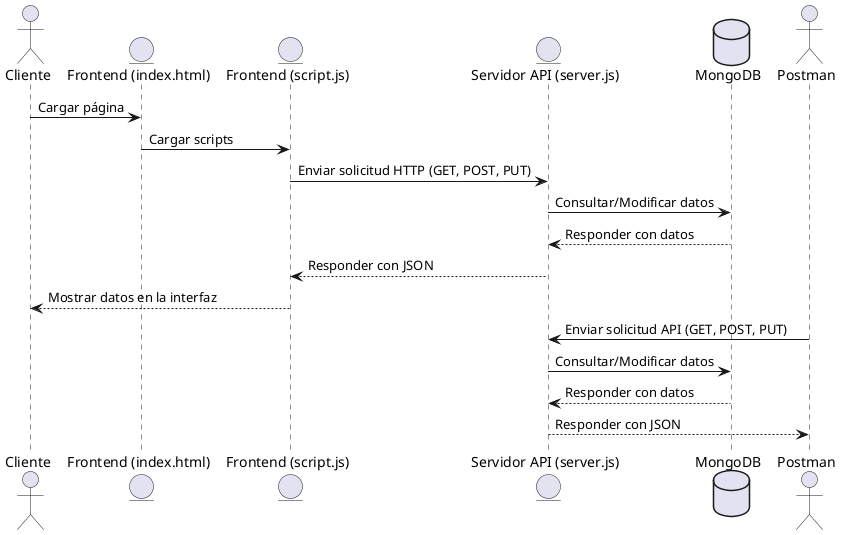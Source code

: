 @startuml
actor Cliente as C
entity "Frontend (index.html)" as F
entity "Frontend (script.js)" as JS
entity "Servidor API (server.js)" as S
database "MongoDB" as DB
actor "Postman" as P

C -> F : Cargar página
F -> JS : Cargar scripts
JS -> S : Enviar solicitud HTTP (GET, POST, PUT)
S -> DB : Consultar/Modificar datos
DB --> S : Responder con datos
S --> JS : Responder con JSON
JS --> C : Mostrar datos en la interfaz
P -> S : Enviar solicitud API (GET, POST, PUT)
S -> DB : Consultar/Modificar datos
DB --> S : Responder con datos
S --> P : Responder con JSON

@enduml

